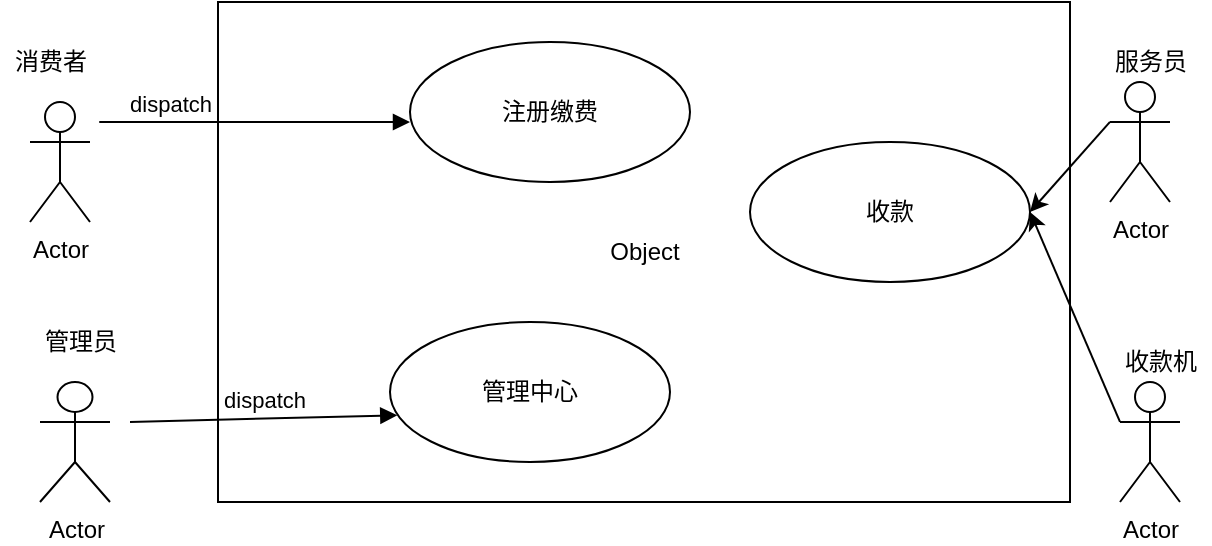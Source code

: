 <mxfile version="13.7.3" type="github">
  <diagram id="bSzh5oT1Ytqrw3l8dtsp" name="Page-1">
    <mxGraphModel dx="1038" dy="548" grid="1" gridSize="10" guides="1" tooltips="1" connect="1" arrows="1" fold="1" page="1" pageScale="1" pageWidth="827" pageHeight="1169" math="0" shadow="0">
      <root>
        <mxCell id="0" />
        <mxCell id="1" parent="0" />
        <mxCell id="GBmudXRtbNW1fh8e-D3x-8" value="Actor" style="shape=umlActor;verticalLabelPosition=bottom;verticalAlign=top;html=1;" parent="1" vertex="1">
          <mxGeometry x="145" y="380" width="35" height="60" as="geometry" />
        </mxCell>
        <mxCell id="GBmudXRtbNW1fh8e-D3x-1" value="Actor" style="shape=umlActor;verticalLabelPosition=bottom;verticalAlign=top;html=1;" parent="1" vertex="1">
          <mxGeometry x="140" y="240" width="30" height="60" as="geometry" />
        </mxCell>
        <mxCell id="GBmudXRtbNW1fh8e-D3x-3" value="Object" style="html=1;" parent="1" vertex="1">
          <mxGeometry x="234" y="190" width="426" height="250" as="geometry" />
        </mxCell>
        <mxCell id="GBmudXRtbNW1fh8e-D3x-4" value="消费者" style="text;html=1;resizable=0;autosize=1;align=center;verticalAlign=middle;points=[];fillColor=none;strokeColor=none;rounded=0;" parent="1" vertex="1">
          <mxGeometry x="125" y="210" width="50" height="20" as="geometry" />
        </mxCell>
        <mxCell id="GBmudXRtbNW1fh8e-D3x-21" style="edgeStyle=none;rounded=0;orthogonalLoop=1;jettySize=auto;html=1;exitX=0;exitY=0.333;exitDx=0;exitDy=0;exitPerimeter=0;entryX=1;entryY=0.5;entryDx=0;entryDy=0;" parent="1" source="GBmudXRtbNW1fh8e-D3x-7" target="GBmudXRtbNW1fh8e-D3x-17" edge="1">
          <mxGeometry relative="1" as="geometry" />
        </mxCell>
        <mxCell id="GBmudXRtbNW1fh8e-D3x-7" value="Actor" style="shape=umlActor;verticalLabelPosition=bottom;verticalAlign=top;html=1;" parent="1" vertex="1">
          <mxGeometry x="680" y="230" width="30" height="60" as="geometry" />
        </mxCell>
        <mxCell id="GBmudXRtbNW1fh8e-D3x-9" value="管理员" style="text;html=1;resizable=0;autosize=1;align=center;verticalAlign=middle;points=[];fillColor=none;strokeColor=none;rounded=0;" parent="1" vertex="1">
          <mxGeometry x="140" y="350" width="50" height="20" as="geometry" />
        </mxCell>
        <mxCell id="GBmudXRtbNW1fh8e-D3x-10" value="dispatch" style="html=1;verticalAlign=bottom;endArrow=block;" parent="1" edge="1">
          <mxGeometry width="80" relative="1" as="geometry">
            <mxPoint x="250" y="250" as="sourcePoint" />
            <mxPoint x="330" y="250" as="targetPoint" />
            <Array as="points">
              <mxPoint x="170" y="250" />
            </Array>
          </mxGeometry>
        </mxCell>
        <mxCell id="GBmudXRtbNW1fh8e-D3x-12" value="注册缴费" style="ellipse;whiteSpace=wrap;html=1;" parent="1" vertex="1">
          <mxGeometry x="330" y="210" width="140" height="70" as="geometry" />
        </mxCell>
        <mxCell id="GBmudXRtbNW1fh8e-D3x-13" value="服务员" style="text;html=1;resizable=0;autosize=1;align=center;verticalAlign=middle;points=[];fillColor=none;strokeColor=none;rounded=0;" parent="1" vertex="1">
          <mxGeometry x="675" y="210" width="50" height="20" as="geometry" />
        </mxCell>
        <mxCell id="GBmudXRtbNW1fh8e-D3x-16" value="管理中心" style="ellipse;whiteSpace=wrap;html=1;" parent="1" vertex="1">
          <mxGeometry x="320" y="350" width="140" height="70" as="geometry" />
        </mxCell>
        <mxCell id="GBmudXRtbNW1fh8e-D3x-17" value="收款" style="ellipse;whiteSpace=wrap;html=1;" parent="1" vertex="1">
          <mxGeometry x="500" y="260" width="140" height="70" as="geometry" />
        </mxCell>
        <mxCell id="GBmudXRtbNW1fh8e-D3x-18" value="dispatch" style="html=1;verticalAlign=bottom;endArrow=block;entryX=0.026;entryY=0.666;entryDx=0;entryDy=0;entryPerimeter=0;" parent="1" target="GBmudXRtbNW1fh8e-D3x-16" edge="1">
          <mxGeometry width="80" relative="1" as="geometry">
            <mxPoint x="190" y="400" as="sourcePoint" />
            <mxPoint x="270" y="400" as="targetPoint" />
          </mxGeometry>
        </mxCell>
        <mxCell id="GBmudXRtbNW1fh8e-D3x-22" style="edgeStyle=none;rounded=0;orthogonalLoop=1;jettySize=auto;html=1;exitX=0;exitY=0.333;exitDx=0;exitDy=0;exitPerimeter=0;entryX=1;entryY=0.5;entryDx=0;entryDy=0;" parent="1" source="GBmudXRtbNW1fh8e-D3x-19" target="GBmudXRtbNW1fh8e-D3x-17" edge="1">
          <mxGeometry relative="1" as="geometry" />
        </mxCell>
        <mxCell id="GBmudXRtbNW1fh8e-D3x-19" value="Actor" style="shape=umlActor;verticalLabelPosition=bottom;verticalAlign=top;html=1;" parent="1" vertex="1">
          <mxGeometry x="685" y="380" width="30" height="60" as="geometry" />
        </mxCell>
        <mxCell id="GBmudXRtbNW1fh8e-D3x-20" value="收款机" style="text;html=1;resizable=0;autosize=1;align=center;verticalAlign=middle;points=[];fillColor=none;strokeColor=none;rounded=0;" parent="1" vertex="1">
          <mxGeometry x="680" y="360" width="50" height="20" as="geometry" />
        </mxCell>
      </root>
    </mxGraphModel>
  </diagram>
</mxfile>
